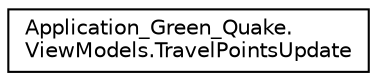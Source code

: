 digraph "Graphical Class Hierarchy"
{
 // LATEX_PDF_SIZE
  edge [fontname="Helvetica",fontsize="10",labelfontname="Helvetica",labelfontsize="10"];
  node [fontname="Helvetica",fontsize="10",shape=record];
  rankdir="LR";
  Node0 [label="Application_Green_Quake.\lViewModels.TravelPointsUpdate",height=0.2,width=0.4,color="black", fillcolor="white", style="filled",URL="$class_application___green___quake_1_1_view_models_1_1_travel_points_update.html",tooltip=" "];
}
